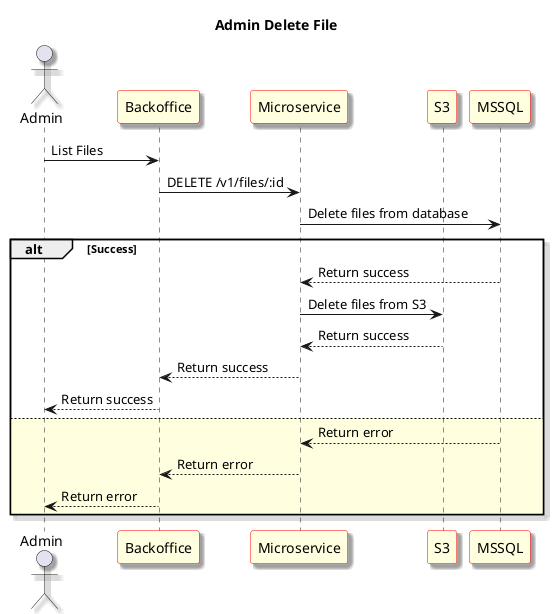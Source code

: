 @startuml Admin Delete File
skinparam shadowing true
skinparam sequence {
	ParticipantBackgroundColor LightYellow
	ParticipantBorderColor red
}
Title: Admin Delete File
actor "Admin" as User1
participant "Backoffice" as Frontend
participant "Microservice" as Microservice
participant "S3" as S3
participant "MSSQL" as Database

User1 -> Frontend: List Files

Frontend -> Microservice: DELETE /v1/files/:id

Microservice -> Database: Delete files from database

alt Success
	Database --> Microservice: Return success

	Microservice -> S3: Delete files from S3

	S3 --> Microservice: Return success

	Microservice --> Frontend: Return success

	Frontend --> User1: Return success
else #LightYellow
	Database --> Microservice: Return error

	Microservice --> Frontend: Return error

	Frontend --> User1: Return error
end


@enduml